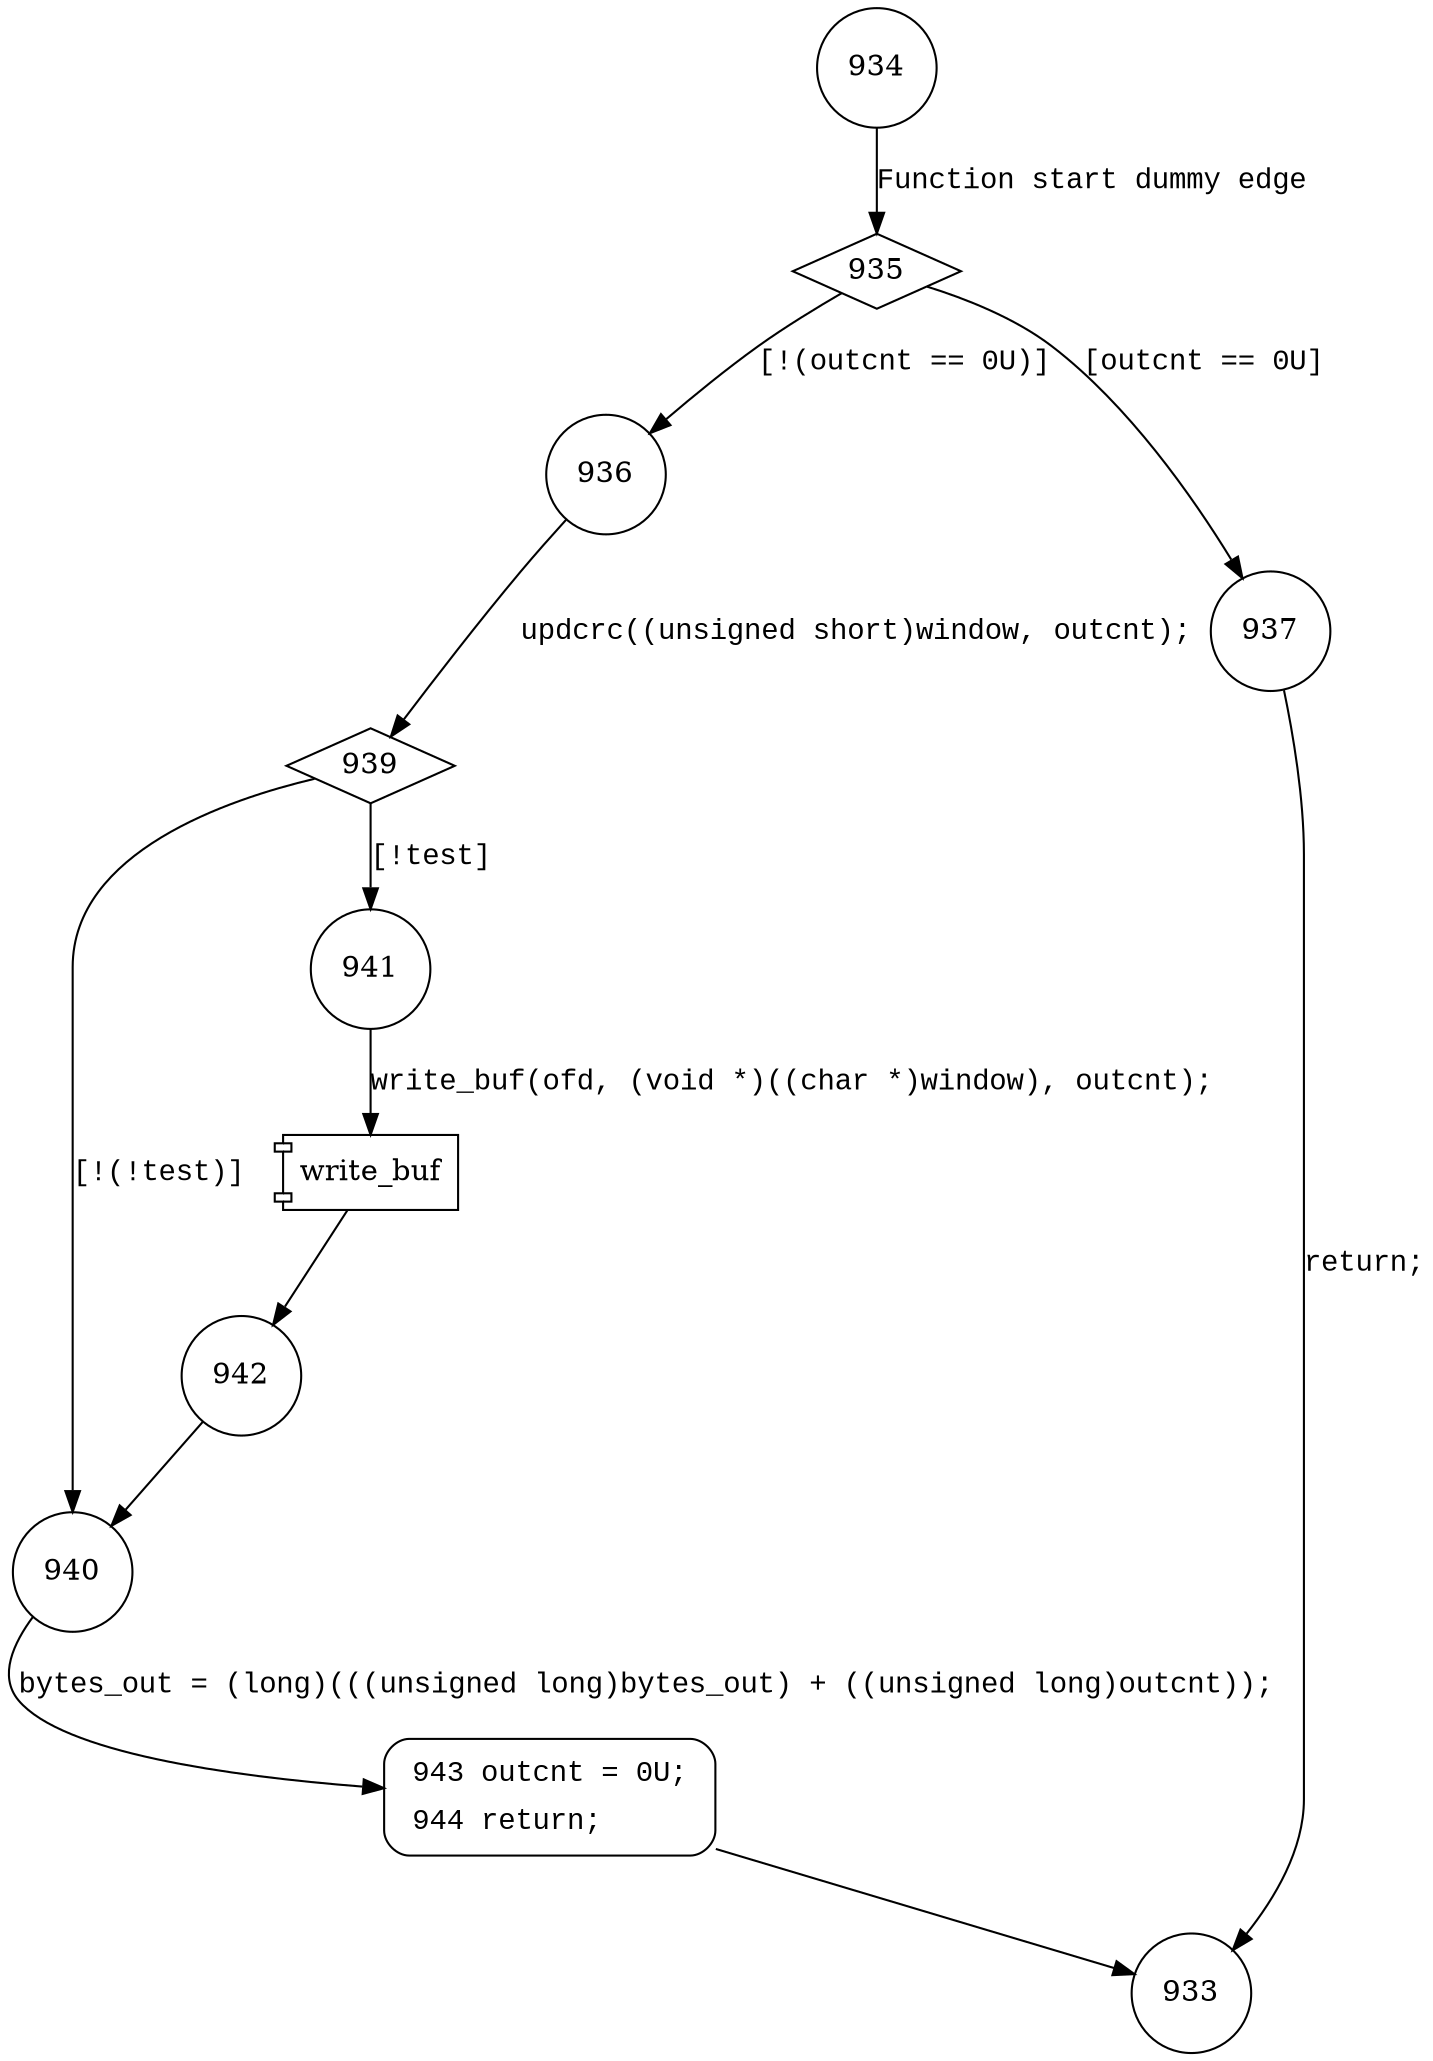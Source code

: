 digraph flush_window {
934 [shape="circle"]
935 [shape="diamond"]
936 [shape="circle"]
937 [shape="circle"]
939 [shape="diamond"]
940 [shape="circle"]
941 [shape="circle"]
942 [shape="circle"]
943 [shape="circle"]
933 [shape="circle"]
943 [style="filled,bold" penwidth="1" fillcolor="white" fontname="Courier New" shape="Mrecord" label=<<table border="0" cellborder="0" cellpadding="3" bgcolor="white"><tr><td align="right">943</td><td align="left">outcnt = 0U;</td></tr><tr><td align="right">944</td><td align="left">return;</td></tr></table>>]
943 -> 933[label=""]
934 -> 935 [label="Function start dummy edge" fontname="Courier New"]
935 -> 936 [label="[!(outcnt == 0U)]" fontname="Courier New"]
935 -> 937 [label="[outcnt == 0U]" fontname="Courier New"]
936 -> 939 [label="updcrc((unsigned short)window, outcnt);" fontname="Courier New"]
939 -> 940 [label="[!(!test)]" fontname="Courier New"]
939 -> 941 [label="[!test]" fontname="Courier New"]
100007 [shape="component" label="write_buf"]
941 -> 100007 [label="write_buf(ofd, (void *)((char *)window), outcnt);" fontname="Courier New"]
100007 -> 942 [label="" fontname="Courier New"]
940 -> 943 [label="bytes_out = (long)(((unsigned long)bytes_out) + ((unsigned long)outcnt));" fontname="Courier New"]
937 -> 933 [label="return;" fontname="Courier New"]
942 -> 940 [label="" fontname="Courier New"]
}